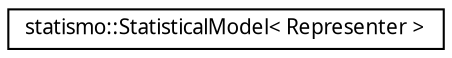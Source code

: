 digraph G
{
  edge [fontname="FreeSans.ttf",fontsize="10",labelfontname="FreeSans.ttf",labelfontsize="10"];
  node [fontname="FreeSans.ttf",fontsize="10",shape=record];
  rankdir="LR";
  Node1 [label="statismo::StatisticalModel\< Representer \>",height=0.2,width=0.4,color="black", fillcolor="white", style="filled",URL="$classstatismo_1_1StatisticalModel.html",tooltip="A Point/Value pair that is used to specify a value at a given point."];
}
